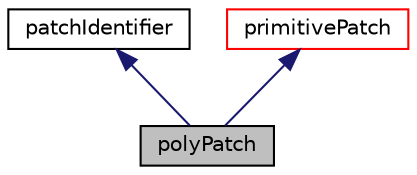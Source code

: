 digraph "polyPatch"
{
  bgcolor="transparent";
  edge [fontname="Helvetica",fontsize="10",labelfontname="Helvetica",labelfontsize="10"];
  node [fontname="Helvetica",fontsize="10",shape=record];
  Node25 [label="polyPatch",height=0.2,width=0.4,color="black", fillcolor="grey75", style="filled", fontcolor="black"];
  Node26 -> Node25 [dir="back",color="midnightblue",fontsize="10",style="solid",fontname="Helvetica"];
  Node26 [label="patchIdentifier",height=0.2,width=0.4,color="black",URL="$a28273.html",tooltip="Identifies patch by name, patch index and physical type. "];
  Node27 -> Node25 [dir="back",color="midnightblue",fontsize="10",style="solid",fontname="Helvetica"];
  Node27 [label="primitivePatch",height=0.2,width=0.4,color="red",URL="$a28693.html",tooltip="A list of faces which address into the list of points. "];
}
